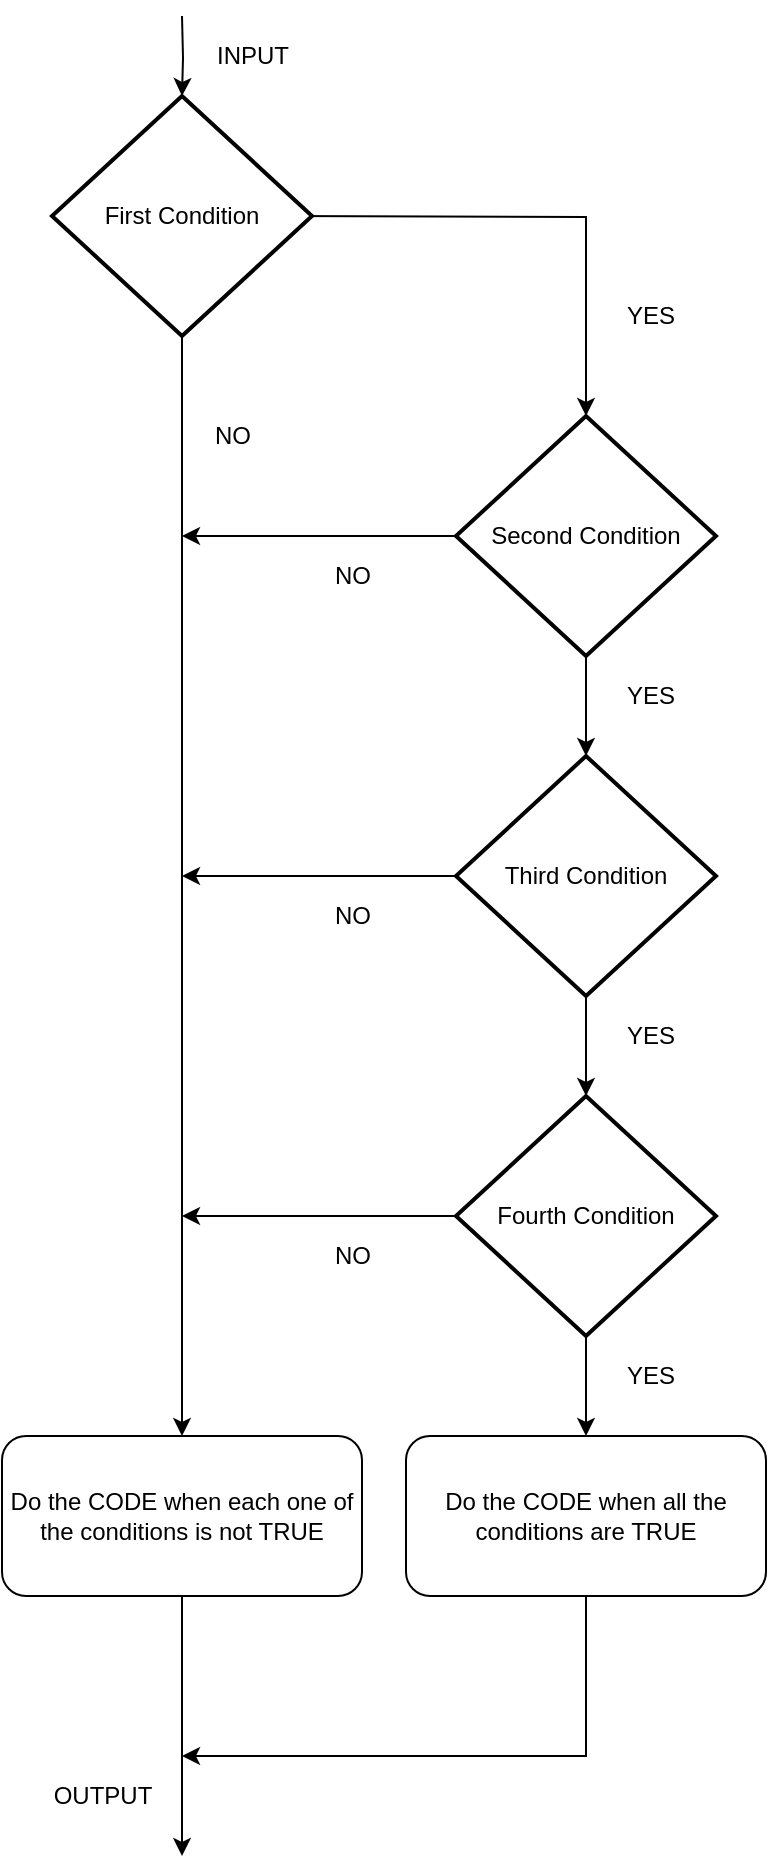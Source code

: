 <mxfile version="14.8.4" type="github">
  <diagram id="CIAxVXfz2YOMCZSWfoRj" name="Page-1">
    <mxGraphModel dx="1422" dy="762" grid="1" gridSize="10" guides="1" tooltips="1" connect="1" arrows="1" fold="1" page="1" pageScale="1" pageWidth="827" pageHeight="1169" math="0" shadow="0">
      <root>
        <mxCell id="0" />
        <mxCell id="1" parent="0" />
        <mxCell id="ipI4EIz30rkVXhbQ6jwG-9" value="" style="edgeStyle=orthogonalEdgeStyle;rounded=0;orthogonalLoop=1;jettySize=auto;html=1;entryX=0.5;entryY=0;entryDx=0;entryDy=0;entryPerimeter=0;" edge="1" parent="1" target="ipI4EIz30rkVXhbQ6jwG-15">
          <mxGeometry relative="1" as="geometry">
            <mxPoint x="210" y="110" as="sourcePoint" />
            <mxPoint x="297" y="110" as="targetPoint" />
          </mxGeometry>
        </mxCell>
        <mxCell id="ipI4EIz30rkVXhbQ6jwG-12" value="YES" style="text;html=1;align=center;verticalAlign=middle;resizable=0;points=[];autosize=1;strokeColor=none;" vertex="1" parent="1">
          <mxGeometry x="374" y="150" width="40" height="20" as="geometry" />
        </mxCell>
        <mxCell id="ipI4EIz30rkVXhbQ6jwG-39" style="edgeStyle=orthogonalEdgeStyle;rounded=0;orthogonalLoop=1;jettySize=auto;html=1;exitX=0;exitY=0.5;exitDx=0;exitDy=0;exitPerimeter=0;" edge="1" parent="1" source="ipI4EIz30rkVXhbQ6jwG-15">
          <mxGeometry relative="1" as="geometry">
            <mxPoint x="160" y="270" as="targetPoint" />
            <mxPoint x="477" y="270" as="sourcePoint" />
            <Array as="points">
              <mxPoint x="160" y="270" />
            </Array>
          </mxGeometry>
        </mxCell>
        <mxCell id="ipI4EIz30rkVXhbQ6jwG-54" style="edgeStyle=orthogonalEdgeStyle;rounded=0;orthogonalLoop=1;jettySize=auto;html=1;entryX=0.5;entryY=0;entryDx=0;entryDy=0;entryPerimeter=0;startArrow=none;startFill=0;endArrow=classic;endFill=1;" edge="1" parent="1" source="ipI4EIz30rkVXhbQ6jwG-15" target="ipI4EIz30rkVXhbQ6jwG-26">
          <mxGeometry relative="1" as="geometry" />
        </mxCell>
        <mxCell id="ipI4EIz30rkVXhbQ6jwG-15" value="Second Condition" style="strokeWidth=2;html=1;shape=mxgraph.flowchart.decision;whiteSpace=wrap;" vertex="1" parent="1">
          <mxGeometry x="297" y="210" width="130" height="120" as="geometry" />
        </mxCell>
        <mxCell id="ipI4EIz30rkVXhbQ6jwG-16" value="YES" style="text;html=1;align=center;verticalAlign=middle;resizable=0;points=[];autosize=1;strokeColor=none;" vertex="1" parent="1">
          <mxGeometry x="374" y="340" width="40" height="20" as="geometry" />
        </mxCell>
        <mxCell id="ipI4EIz30rkVXhbQ6jwG-18" value="NO" style="text;html=1;align=center;verticalAlign=middle;resizable=0;points=[];autosize=1;strokeColor=none;" vertex="1" parent="1">
          <mxGeometry x="170" y="210" width="30" height="20" as="geometry" />
        </mxCell>
        <mxCell id="ipI4EIz30rkVXhbQ6jwG-20" style="edgeStyle=orthogonalEdgeStyle;rounded=0;orthogonalLoop=1;jettySize=auto;html=1;entryX=0.5;entryY=0;entryDx=0;entryDy=0;entryPerimeter=0;" edge="1" parent="1" target="ipI4EIz30rkVXhbQ6jwG-19">
          <mxGeometry relative="1" as="geometry">
            <mxPoint x="160" y="40" as="targetPoint" />
            <mxPoint x="160" y="10" as="sourcePoint" />
            <Array as="points" />
          </mxGeometry>
        </mxCell>
        <mxCell id="ipI4EIz30rkVXhbQ6jwG-52" style="edgeStyle=orthogonalEdgeStyle;rounded=0;orthogonalLoop=1;jettySize=auto;html=1;entryX=0.5;entryY=0;entryDx=0;entryDy=0;startArrow=none;startFill=0;endArrow=classic;endFill=1;" edge="1" parent="1" source="ipI4EIz30rkVXhbQ6jwG-19" target="ipI4EIz30rkVXhbQ6jwG-45">
          <mxGeometry relative="1" as="geometry" />
        </mxCell>
        <mxCell id="ipI4EIz30rkVXhbQ6jwG-19" value="First Condition" style="strokeWidth=2;html=1;shape=mxgraph.flowchart.decision;whiteSpace=wrap;" vertex="1" parent="1">
          <mxGeometry x="95" y="50" width="130" height="120" as="geometry" />
        </mxCell>
        <mxCell id="ipI4EIz30rkVXhbQ6jwG-21" value="INPUT" style="text;html=1;align=center;verticalAlign=middle;resizable=0;points=[];autosize=1;strokeColor=none;" vertex="1" parent="1">
          <mxGeometry x="170" y="20" width="50" height="20" as="geometry" />
        </mxCell>
        <mxCell id="ipI4EIz30rkVXhbQ6jwG-40" style="edgeStyle=orthogonalEdgeStyle;rounded=0;orthogonalLoop=1;jettySize=auto;html=1;exitX=0;exitY=0.5;exitDx=0;exitDy=0;exitPerimeter=0;" edge="1" parent="1" source="ipI4EIz30rkVXhbQ6jwG-26">
          <mxGeometry relative="1" as="geometry">
            <mxPoint x="160" y="440" as="targetPoint" />
            <mxPoint x="477" y="440" as="sourcePoint" />
            <Array as="points">
              <mxPoint x="160" y="440" />
            </Array>
          </mxGeometry>
        </mxCell>
        <mxCell id="ipI4EIz30rkVXhbQ6jwG-55" style="edgeStyle=orthogonalEdgeStyle;rounded=0;orthogonalLoop=1;jettySize=auto;html=1;entryX=0.5;entryY=0;entryDx=0;entryDy=0;entryPerimeter=0;startArrow=none;startFill=0;endArrow=classic;endFill=1;" edge="1" parent="1" source="ipI4EIz30rkVXhbQ6jwG-26" target="ipI4EIz30rkVXhbQ6jwG-32">
          <mxGeometry relative="1" as="geometry" />
        </mxCell>
        <mxCell id="ipI4EIz30rkVXhbQ6jwG-26" value="Third Condition" style="strokeWidth=2;html=1;shape=mxgraph.flowchart.decision;whiteSpace=wrap;" vertex="1" parent="1">
          <mxGeometry x="297" y="380" width="130" height="120" as="geometry" />
        </mxCell>
        <mxCell id="ipI4EIz30rkVXhbQ6jwG-27" value="YES" style="text;html=1;align=center;verticalAlign=middle;resizable=0;points=[];autosize=1;strokeColor=none;" vertex="1" parent="1">
          <mxGeometry x="374" y="510" width="40" height="20" as="geometry" />
        </mxCell>
        <mxCell id="ipI4EIz30rkVXhbQ6jwG-28" value="NO" style="text;html=1;align=center;verticalAlign=middle;resizable=0;points=[];autosize=1;strokeColor=none;" vertex="1" parent="1">
          <mxGeometry x="230" y="280" width="30" height="20" as="geometry" />
        </mxCell>
        <mxCell id="ipI4EIz30rkVXhbQ6jwG-41" style="edgeStyle=orthogonalEdgeStyle;rounded=0;orthogonalLoop=1;jettySize=auto;html=1;exitX=0;exitY=0.5;exitDx=0;exitDy=0;exitPerimeter=0;" edge="1" parent="1" source="ipI4EIz30rkVXhbQ6jwG-32">
          <mxGeometry relative="1" as="geometry">
            <mxPoint x="160" y="610" as="targetPoint" />
            <mxPoint x="477" y="610" as="sourcePoint" />
            <Array as="points">
              <mxPoint x="180" y="610" />
              <mxPoint x="180" y="610" />
            </Array>
          </mxGeometry>
        </mxCell>
        <mxCell id="ipI4EIz30rkVXhbQ6jwG-56" value="" style="edgeStyle=orthogonalEdgeStyle;rounded=0;orthogonalLoop=1;jettySize=auto;html=1;startArrow=none;startFill=0;endArrow=classic;endFill=1;" edge="1" parent="1" source="ipI4EIz30rkVXhbQ6jwG-32" target="ipI4EIz30rkVXhbQ6jwG-53">
          <mxGeometry relative="1" as="geometry" />
        </mxCell>
        <mxCell id="ipI4EIz30rkVXhbQ6jwG-32" value="Fourth Condition" style="strokeWidth=2;html=1;shape=mxgraph.flowchart.decision;whiteSpace=wrap;" vertex="1" parent="1">
          <mxGeometry x="297" y="550" width="130" height="120" as="geometry" />
        </mxCell>
        <mxCell id="ipI4EIz30rkVXhbQ6jwG-33" value="YES" style="text;html=1;align=center;verticalAlign=middle;resizable=0;points=[];autosize=1;strokeColor=none;" vertex="1" parent="1">
          <mxGeometry x="374" y="680" width="40" height="20" as="geometry" />
        </mxCell>
        <mxCell id="ipI4EIz30rkVXhbQ6jwG-34" value="NO" style="text;html=1;align=center;verticalAlign=middle;resizable=0;points=[];autosize=1;strokeColor=none;" vertex="1" parent="1">
          <mxGeometry x="230" y="450" width="30" height="20" as="geometry" />
        </mxCell>
        <mxCell id="ipI4EIz30rkVXhbQ6jwG-36" value="OUTPUT" style="text;html=1;align=center;verticalAlign=middle;resizable=0;points=[];autosize=1;strokeColor=none;" vertex="1" parent="1">
          <mxGeometry x="90" y="890" width="60" height="20" as="geometry" />
        </mxCell>
        <mxCell id="ipI4EIz30rkVXhbQ6jwG-37" value="NO" style="text;html=1;align=center;verticalAlign=middle;resizable=0;points=[];autosize=1;strokeColor=none;" vertex="1" parent="1">
          <mxGeometry x="230" y="620" width="30" height="20" as="geometry" />
        </mxCell>
        <mxCell id="ipI4EIz30rkVXhbQ6jwG-45" value="&lt;span&gt;Do the CODE when each one of the conditions is not TRUE&lt;/span&gt;" style="rounded=1;whiteSpace=wrap;html=1;" vertex="1" parent="1">
          <mxGeometry x="70" y="720" width="180" height="80" as="geometry" />
        </mxCell>
        <mxCell id="ipI4EIz30rkVXhbQ6jwG-46" style="edgeStyle=orthogonalEdgeStyle;rounded=0;orthogonalLoop=1;jettySize=auto;html=1;" edge="1" parent="1">
          <mxGeometry relative="1" as="geometry">
            <mxPoint x="160" y="800" as="sourcePoint" />
            <mxPoint x="160" y="930" as="targetPoint" />
          </mxGeometry>
        </mxCell>
        <mxCell id="ipI4EIz30rkVXhbQ6jwG-57" style="edgeStyle=orthogonalEdgeStyle;rounded=0;orthogonalLoop=1;jettySize=auto;html=1;startArrow=none;startFill=0;endArrow=classic;endFill=1;" edge="1" parent="1" source="ipI4EIz30rkVXhbQ6jwG-53">
          <mxGeometry relative="1" as="geometry">
            <mxPoint x="160" y="880" as="targetPoint" />
            <Array as="points">
              <mxPoint x="362" y="880" />
            </Array>
          </mxGeometry>
        </mxCell>
        <mxCell id="ipI4EIz30rkVXhbQ6jwG-53" value="&lt;span&gt;Do the CODE when all the conditions are TRUE&lt;/span&gt;" style="rounded=1;whiteSpace=wrap;html=1;" vertex="1" parent="1">
          <mxGeometry x="272" y="720" width="180" height="80" as="geometry" />
        </mxCell>
      </root>
    </mxGraphModel>
  </diagram>
</mxfile>
